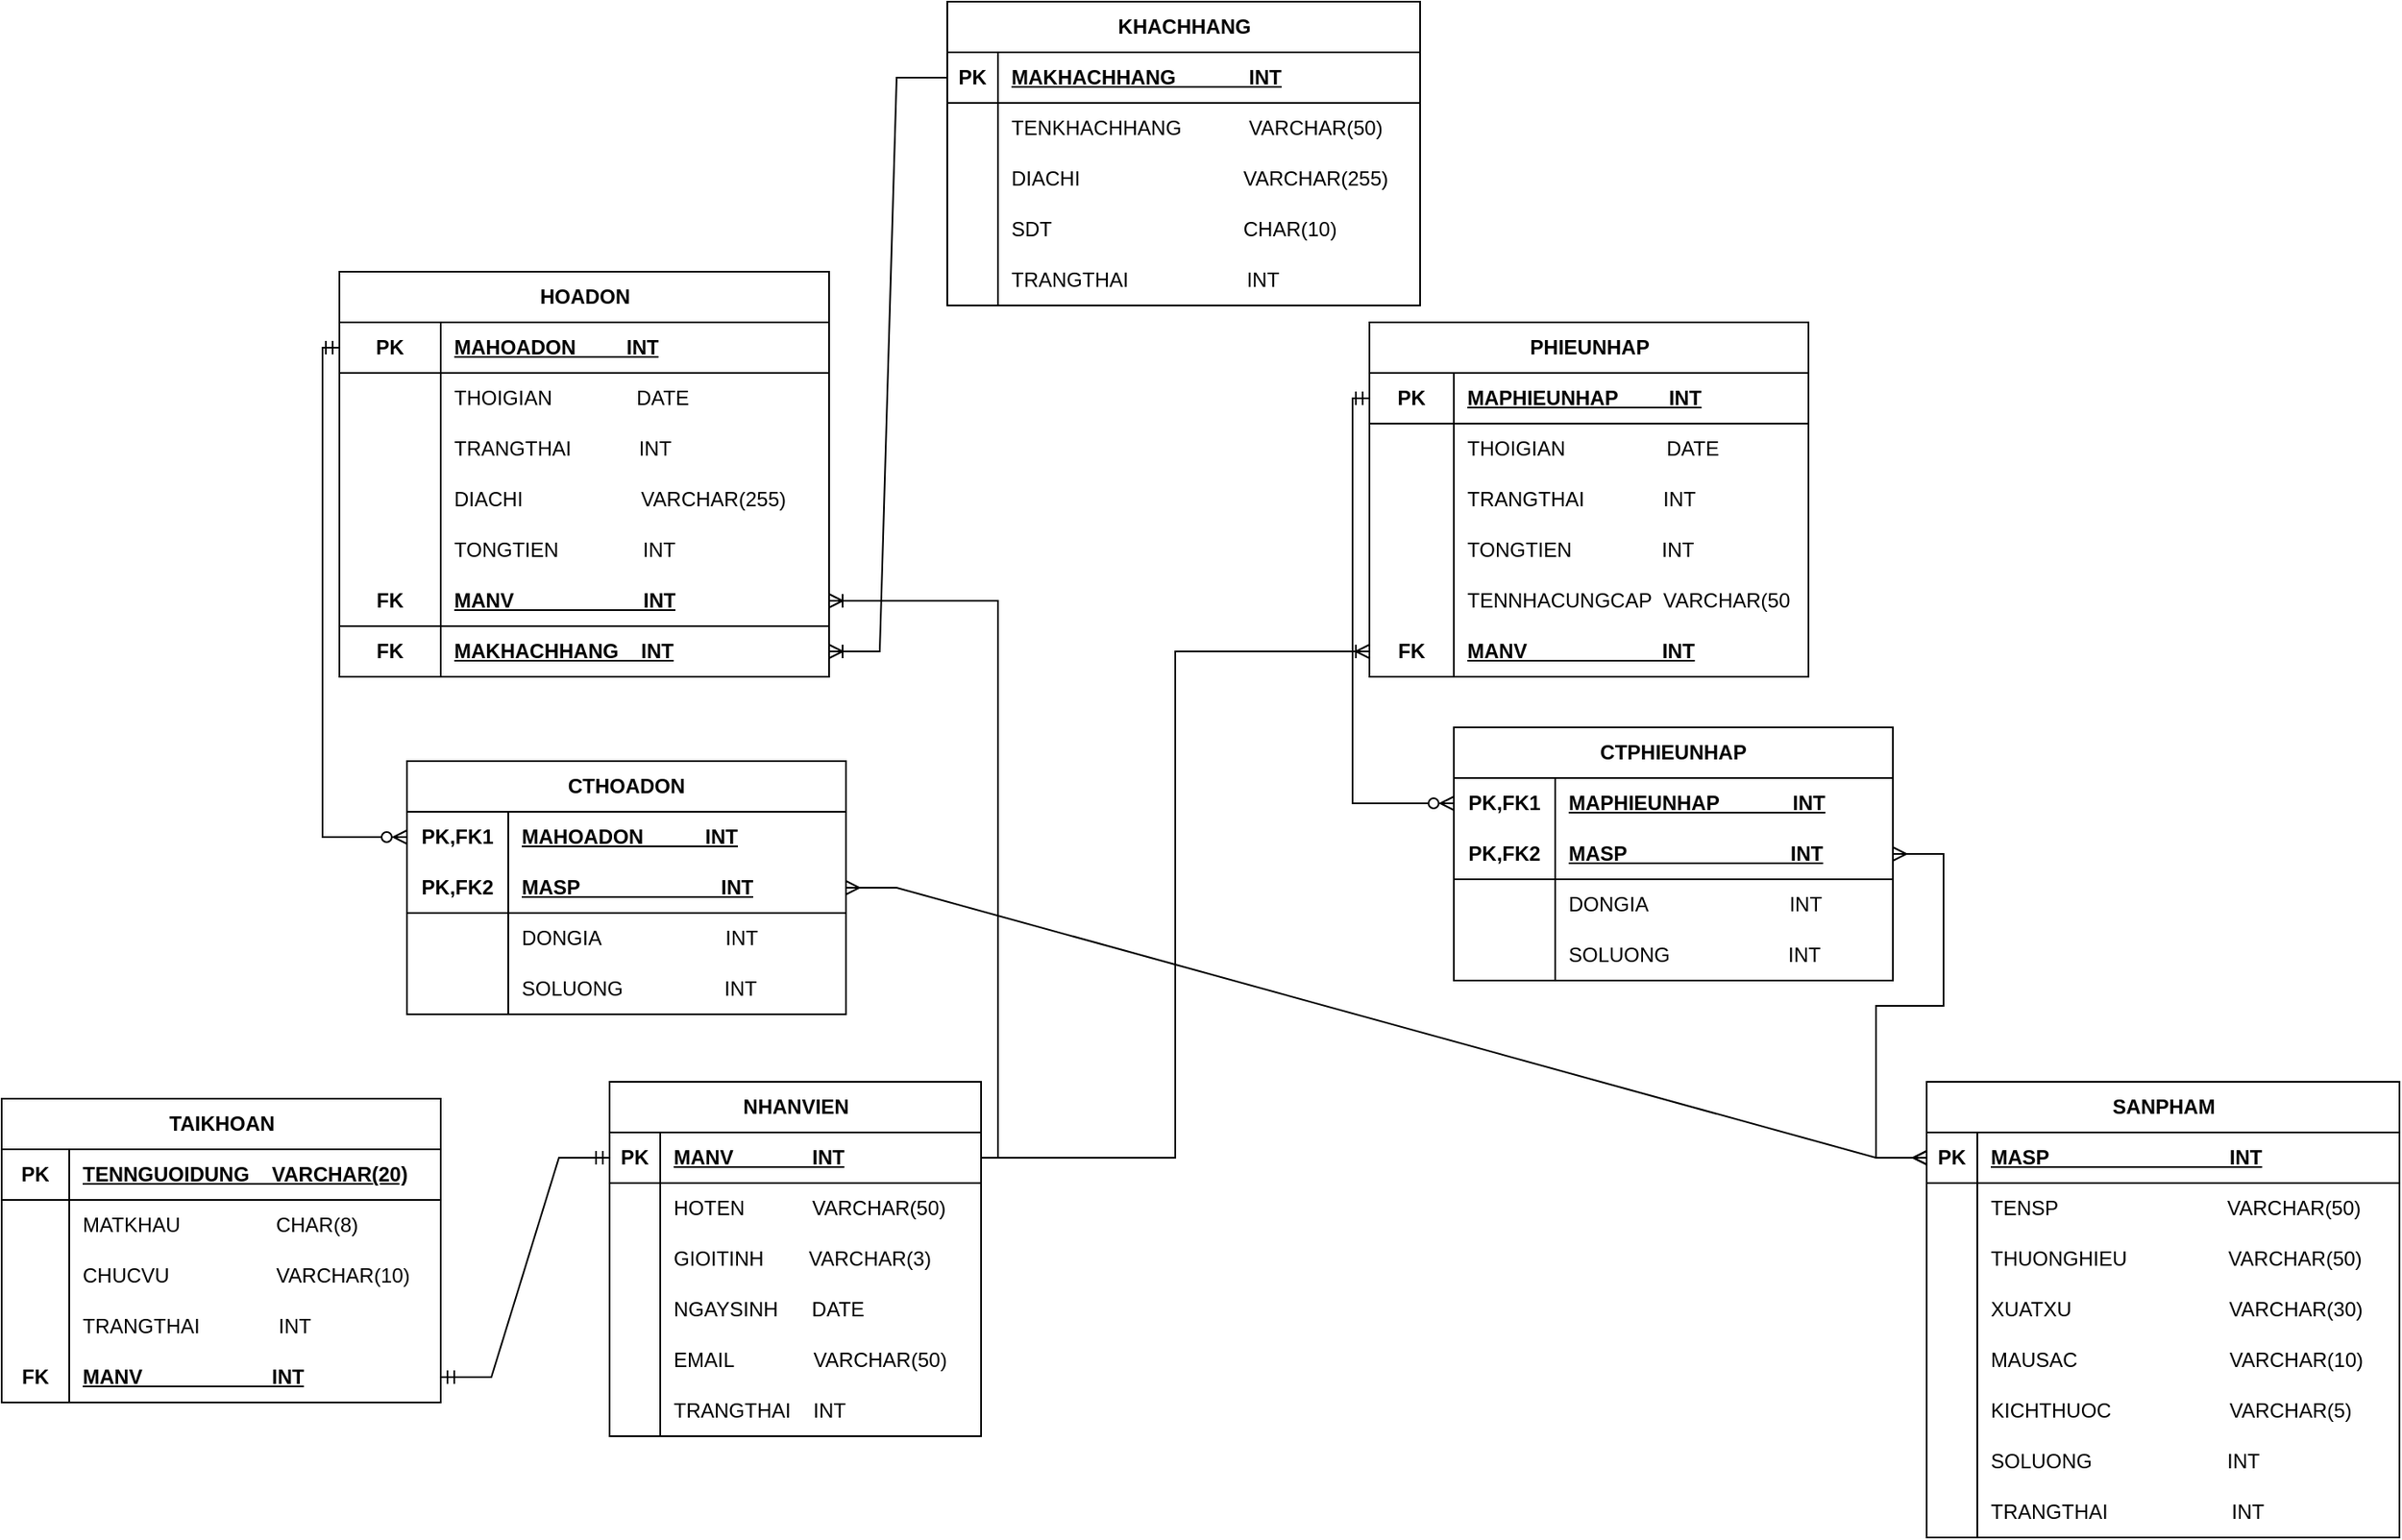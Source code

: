 <mxfile version="24.7.17">
  <diagram name="Page-1" id="lKc7wl_ZLlXBuTWuQoJs">
    <mxGraphModel dx="1583" dy="1836" grid="1" gridSize="10" guides="1" tooltips="1" connect="1" arrows="1" fold="1" page="1" pageScale="1" pageWidth="850" pageHeight="1100" math="0" shadow="0">
      <root>
        <mxCell id="0" />
        <mxCell id="1" parent="0" />
        <mxCell id="qs9CWysdEnENCOW8iVlV-1" value="NHANVIEN" style="shape=table;startSize=30;container=1;collapsible=1;childLayout=tableLayout;fixedRows=1;rowLines=0;fontStyle=1;align=center;resizeLast=1;html=1;" parent="1" vertex="1">
          <mxGeometry x="440" y="600" width="220" height="210" as="geometry" />
        </mxCell>
        <mxCell id="qs9CWysdEnENCOW8iVlV-2" value="" style="shape=tableRow;horizontal=0;startSize=0;swimlaneHead=0;swimlaneBody=0;fillColor=none;collapsible=0;dropTarget=0;points=[[0,0.5],[1,0.5]];portConstraint=eastwest;top=0;left=0;right=0;bottom=1;" parent="qs9CWysdEnENCOW8iVlV-1" vertex="1">
          <mxGeometry y="30" width="220" height="30" as="geometry" />
        </mxCell>
        <mxCell id="qs9CWysdEnENCOW8iVlV-3" value="PK" style="shape=partialRectangle;connectable=0;fillColor=none;top=0;left=0;bottom=0;right=0;fontStyle=1;overflow=hidden;whiteSpace=wrap;html=1;" parent="qs9CWysdEnENCOW8iVlV-2" vertex="1">
          <mxGeometry width="30" height="30" as="geometry">
            <mxRectangle width="30" height="30" as="alternateBounds" />
          </mxGeometry>
        </mxCell>
        <mxCell id="qs9CWysdEnENCOW8iVlV-4" value="MANV&amp;nbsp; &amp;nbsp; &amp;nbsp; &amp;nbsp; &amp;nbsp; &amp;nbsp; &amp;nbsp; INT" style="shape=partialRectangle;connectable=0;fillColor=none;top=0;left=0;bottom=0;right=0;align=left;spacingLeft=6;fontStyle=5;overflow=hidden;whiteSpace=wrap;html=1;" parent="qs9CWysdEnENCOW8iVlV-2" vertex="1">
          <mxGeometry x="30" width="190" height="30" as="geometry">
            <mxRectangle width="190" height="30" as="alternateBounds" />
          </mxGeometry>
        </mxCell>
        <mxCell id="qs9CWysdEnENCOW8iVlV-5" value="" style="shape=tableRow;horizontal=0;startSize=0;swimlaneHead=0;swimlaneBody=0;fillColor=none;collapsible=0;dropTarget=0;points=[[0,0.5],[1,0.5]];portConstraint=eastwest;top=0;left=0;right=0;bottom=0;" parent="qs9CWysdEnENCOW8iVlV-1" vertex="1">
          <mxGeometry y="60" width="220" height="30" as="geometry" />
        </mxCell>
        <mxCell id="qs9CWysdEnENCOW8iVlV-6" value="" style="shape=partialRectangle;connectable=0;fillColor=none;top=0;left=0;bottom=0;right=0;editable=1;overflow=hidden;whiteSpace=wrap;html=1;" parent="qs9CWysdEnENCOW8iVlV-5" vertex="1">
          <mxGeometry width="30" height="30" as="geometry">
            <mxRectangle width="30" height="30" as="alternateBounds" />
          </mxGeometry>
        </mxCell>
        <mxCell id="qs9CWysdEnENCOW8iVlV-7" value="HOTEN&amp;nbsp; &amp;nbsp; &amp;nbsp; &amp;nbsp; &amp;nbsp; &amp;nbsp; VARCHAR(50)" style="shape=partialRectangle;connectable=0;fillColor=none;top=0;left=0;bottom=0;right=0;align=left;spacingLeft=6;overflow=hidden;whiteSpace=wrap;html=1;" parent="qs9CWysdEnENCOW8iVlV-5" vertex="1">
          <mxGeometry x="30" width="190" height="30" as="geometry">
            <mxRectangle width="190" height="30" as="alternateBounds" />
          </mxGeometry>
        </mxCell>
        <mxCell id="qs9CWysdEnENCOW8iVlV-8" value="" style="shape=tableRow;horizontal=0;startSize=0;swimlaneHead=0;swimlaneBody=0;fillColor=none;collapsible=0;dropTarget=0;points=[[0,0.5],[1,0.5]];portConstraint=eastwest;top=0;left=0;right=0;bottom=0;" parent="qs9CWysdEnENCOW8iVlV-1" vertex="1">
          <mxGeometry y="90" width="220" height="30" as="geometry" />
        </mxCell>
        <mxCell id="qs9CWysdEnENCOW8iVlV-9" value="" style="shape=partialRectangle;connectable=0;fillColor=none;top=0;left=0;bottom=0;right=0;editable=1;overflow=hidden;whiteSpace=wrap;html=1;" parent="qs9CWysdEnENCOW8iVlV-8" vertex="1">
          <mxGeometry width="30" height="30" as="geometry">
            <mxRectangle width="30" height="30" as="alternateBounds" />
          </mxGeometry>
        </mxCell>
        <mxCell id="qs9CWysdEnENCOW8iVlV-10" value="GIOITINH&amp;nbsp; &amp;nbsp; &amp;nbsp; &amp;nbsp; VARCHAR(3)" style="shape=partialRectangle;connectable=0;fillColor=none;top=0;left=0;bottom=0;right=0;align=left;spacingLeft=6;overflow=hidden;whiteSpace=wrap;html=1;" parent="qs9CWysdEnENCOW8iVlV-8" vertex="1">
          <mxGeometry x="30" width="190" height="30" as="geometry">
            <mxRectangle width="190" height="30" as="alternateBounds" />
          </mxGeometry>
        </mxCell>
        <mxCell id="qs9CWysdEnENCOW8iVlV-11" value="" style="shape=tableRow;horizontal=0;startSize=0;swimlaneHead=0;swimlaneBody=0;fillColor=none;collapsible=0;dropTarget=0;points=[[0,0.5],[1,0.5]];portConstraint=eastwest;top=0;left=0;right=0;bottom=0;" parent="qs9CWysdEnENCOW8iVlV-1" vertex="1">
          <mxGeometry y="120" width="220" height="30" as="geometry" />
        </mxCell>
        <mxCell id="qs9CWysdEnENCOW8iVlV-12" value="" style="shape=partialRectangle;connectable=0;fillColor=none;top=0;left=0;bottom=0;right=0;editable=1;overflow=hidden;whiteSpace=wrap;html=1;" parent="qs9CWysdEnENCOW8iVlV-11" vertex="1">
          <mxGeometry width="30" height="30" as="geometry">
            <mxRectangle width="30" height="30" as="alternateBounds" />
          </mxGeometry>
        </mxCell>
        <mxCell id="qs9CWysdEnENCOW8iVlV-13" value="NGAYSINH&amp;nbsp; &amp;nbsp; &amp;nbsp; DATE" style="shape=partialRectangle;connectable=0;fillColor=none;top=0;left=0;bottom=0;right=0;align=left;spacingLeft=6;overflow=hidden;whiteSpace=wrap;html=1;" parent="qs9CWysdEnENCOW8iVlV-11" vertex="1">
          <mxGeometry x="30" width="190" height="30" as="geometry">
            <mxRectangle width="190" height="30" as="alternateBounds" />
          </mxGeometry>
        </mxCell>
        <mxCell id="qs9CWysdEnENCOW8iVlV-14" value="" style="shape=tableRow;horizontal=0;startSize=0;swimlaneHead=0;swimlaneBody=0;fillColor=none;collapsible=0;dropTarget=0;points=[[0,0.5],[1,0.5]];portConstraint=eastwest;top=0;left=0;right=0;bottom=0;" parent="qs9CWysdEnENCOW8iVlV-1" vertex="1">
          <mxGeometry y="150" width="220" height="30" as="geometry" />
        </mxCell>
        <mxCell id="qs9CWysdEnENCOW8iVlV-15" value="" style="shape=partialRectangle;connectable=0;fillColor=none;top=0;left=0;bottom=0;right=0;editable=1;overflow=hidden;whiteSpace=wrap;html=1;" parent="qs9CWysdEnENCOW8iVlV-14" vertex="1">
          <mxGeometry width="30" height="30" as="geometry">
            <mxRectangle width="30" height="30" as="alternateBounds" />
          </mxGeometry>
        </mxCell>
        <mxCell id="qs9CWysdEnENCOW8iVlV-16" value="EMAIL&amp;nbsp; &amp;nbsp; &amp;nbsp; &amp;nbsp; &amp;nbsp; &amp;nbsp; &amp;nbsp; VARCHAR(50)" style="shape=partialRectangle;connectable=0;fillColor=none;top=0;left=0;bottom=0;right=0;align=left;spacingLeft=6;overflow=hidden;whiteSpace=wrap;html=1;" parent="qs9CWysdEnENCOW8iVlV-14" vertex="1">
          <mxGeometry x="30" width="190" height="30" as="geometry">
            <mxRectangle width="190" height="30" as="alternateBounds" />
          </mxGeometry>
        </mxCell>
        <mxCell id="llaurr5qwy64Q74Jw65i-10" value="" style="shape=tableRow;horizontal=0;startSize=0;swimlaneHead=0;swimlaneBody=0;fillColor=none;collapsible=0;dropTarget=0;points=[[0,0.5],[1,0.5]];portConstraint=eastwest;top=0;left=0;right=0;bottom=0;" parent="qs9CWysdEnENCOW8iVlV-1" vertex="1">
          <mxGeometry y="180" width="220" height="30" as="geometry" />
        </mxCell>
        <mxCell id="llaurr5qwy64Q74Jw65i-11" value="" style="shape=partialRectangle;connectable=0;fillColor=none;top=0;left=0;bottom=0;right=0;editable=1;overflow=hidden;whiteSpace=wrap;html=1;" parent="llaurr5qwy64Q74Jw65i-10" vertex="1">
          <mxGeometry width="30" height="30" as="geometry">
            <mxRectangle width="30" height="30" as="alternateBounds" />
          </mxGeometry>
        </mxCell>
        <mxCell id="llaurr5qwy64Q74Jw65i-12" value="TRANGTHAI&amp;nbsp; &amp;nbsp; INT" style="shape=partialRectangle;connectable=0;fillColor=none;top=0;left=0;bottom=0;right=0;align=left;spacingLeft=6;overflow=hidden;whiteSpace=wrap;html=1;" parent="llaurr5qwy64Q74Jw65i-10" vertex="1">
          <mxGeometry x="30" width="190" height="30" as="geometry">
            <mxRectangle width="190" height="30" as="alternateBounds" />
          </mxGeometry>
        </mxCell>
        <mxCell id="qs9CWysdEnENCOW8iVlV-199" value="KHACHHANG" style="shape=table;startSize=30;container=1;collapsible=1;childLayout=tableLayout;fixedRows=1;rowLines=0;fontStyle=1;align=center;resizeLast=1;html=1;" parent="1" vertex="1">
          <mxGeometry x="640" y="-40" width="280" height="180" as="geometry" />
        </mxCell>
        <mxCell id="qs9CWysdEnENCOW8iVlV-200" value="" style="shape=tableRow;horizontal=0;startSize=0;swimlaneHead=0;swimlaneBody=0;fillColor=none;collapsible=0;dropTarget=0;points=[[0,0.5],[1,0.5]];portConstraint=eastwest;top=0;left=0;right=0;bottom=1;" parent="qs9CWysdEnENCOW8iVlV-199" vertex="1">
          <mxGeometry y="30" width="280" height="30" as="geometry" />
        </mxCell>
        <mxCell id="qs9CWysdEnENCOW8iVlV-201" value="PK" style="shape=partialRectangle;connectable=0;fillColor=none;top=0;left=0;bottom=0;right=0;fontStyle=1;overflow=hidden;whiteSpace=wrap;html=1;" parent="qs9CWysdEnENCOW8iVlV-200" vertex="1">
          <mxGeometry width="30" height="30" as="geometry">
            <mxRectangle width="30" height="30" as="alternateBounds" />
          </mxGeometry>
        </mxCell>
        <mxCell id="qs9CWysdEnENCOW8iVlV-202" value="MAKHACHHANG&amp;nbsp; &amp;nbsp; &amp;nbsp; &amp;nbsp; &amp;nbsp; &amp;nbsp; &amp;nbsp;INT" style="shape=partialRectangle;connectable=0;fillColor=none;top=0;left=0;bottom=0;right=0;align=left;spacingLeft=6;fontStyle=5;overflow=hidden;whiteSpace=wrap;html=1;" parent="qs9CWysdEnENCOW8iVlV-200" vertex="1">
          <mxGeometry x="30" width="250" height="30" as="geometry">
            <mxRectangle width="250" height="30" as="alternateBounds" />
          </mxGeometry>
        </mxCell>
        <mxCell id="qs9CWysdEnENCOW8iVlV-203" value="" style="shape=tableRow;horizontal=0;startSize=0;swimlaneHead=0;swimlaneBody=0;fillColor=none;collapsible=0;dropTarget=0;points=[[0,0.5],[1,0.5]];portConstraint=eastwest;top=0;left=0;right=0;bottom=0;" parent="qs9CWysdEnENCOW8iVlV-199" vertex="1">
          <mxGeometry y="60" width="280" height="30" as="geometry" />
        </mxCell>
        <mxCell id="qs9CWysdEnENCOW8iVlV-204" value="" style="shape=partialRectangle;connectable=0;fillColor=none;top=0;left=0;bottom=0;right=0;editable=1;overflow=hidden;whiteSpace=wrap;html=1;" parent="qs9CWysdEnENCOW8iVlV-203" vertex="1">
          <mxGeometry width="30" height="30" as="geometry">
            <mxRectangle width="30" height="30" as="alternateBounds" />
          </mxGeometry>
        </mxCell>
        <mxCell id="qs9CWysdEnENCOW8iVlV-205" value="TENKHACHHANG&amp;nbsp; &amp;nbsp; &amp;nbsp; &amp;nbsp; &amp;nbsp; &amp;nbsp; VARCHAR(50)" style="shape=partialRectangle;connectable=0;fillColor=none;top=0;left=0;bottom=0;right=0;align=left;spacingLeft=6;overflow=hidden;whiteSpace=wrap;html=1;" parent="qs9CWysdEnENCOW8iVlV-203" vertex="1">
          <mxGeometry x="30" width="250" height="30" as="geometry">
            <mxRectangle width="250" height="30" as="alternateBounds" />
          </mxGeometry>
        </mxCell>
        <mxCell id="qs9CWysdEnENCOW8iVlV-206" value="" style="shape=tableRow;horizontal=0;startSize=0;swimlaneHead=0;swimlaneBody=0;fillColor=none;collapsible=0;dropTarget=0;points=[[0,0.5],[1,0.5]];portConstraint=eastwest;top=0;left=0;right=0;bottom=0;" parent="qs9CWysdEnENCOW8iVlV-199" vertex="1">
          <mxGeometry y="90" width="280" height="30" as="geometry" />
        </mxCell>
        <mxCell id="qs9CWysdEnENCOW8iVlV-207" value="" style="shape=partialRectangle;connectable=0;fillColor=none;top=0;left=0;bottom=0;right=0;editable=1;overflow=hidden;whiteSpace=wrap;html=1;" parent="qs9CWysdEnENCOW8iVlV-206" vertex="1">
          <mxGeometry width="30" height="30" as="geometry">
            <mxRectangle width="30" height="30" as="alternateBounds" />
          </mxGeometry>
        </mxCell>
        <mxCell id="qs9CWysdEnENCOW8iVlV-208" value="DIACHI&amp;nbsp; &amp;nbsp; &amp;nbsp; &amp;nbsp; &amp;nbsp; &amp;nbsp; &amp;nbsp; &amp;nbsp; &amp;nbsp; &amp;nbsp; &amp;nbsp; &amp;nbsp; &amp;nbsp; &amp;nbsp; &amp;nbsp;VARCHAR(255)" style="shape=partialRectangle;connectable=0;fillColor=none;top=0;left=0;bottom=0;right=0;align=left;spacingLeft=6;overflow=hidden;whiteSpace=wrap;html=1;" parent="qs9CWysdEnENCOW8iVlV-206" vertex="1">
          <mxGeometry x="30" width="250" height="30" as="geometry">
            <mxRectangle width="250" height="30" as="alternateBounds" />
          </mxGeometry>
        </mxCell>
        <mxCell id="5zMiNZUnaWkV2R3Zpg_7-152" value="" style="shape=tableRow;horizontal=0;startSize=0;swimlaneHead=0;swimlaneBody=0;fillColor=none;collapsible=0;dropTarget=0;points=[[0,0.5],[1,0.5]];portConstraint=eastwest;top=0;left=0;right=0;bottom=0;" parent="qs9CWysdEnENCOW8iVlV-199" vertex="1">
          <mxGeometry y="120" width="280" height="30" as="geometry" />
        </mxCell>
        <mxCell id="5zMiNZUnaWkV2R3Zpg_7-153" value="" style="shape=partialRectangle;connectable=0;fillColor=none;top=0;left=0;bottom=0;right=0;editable=1;overflow=hidden;whiteSpace=wrap;html=1;" parent="5zMiNZUnaWkV2R3Zpg_7-152" vertex="1">
          <mxGeometry width="30" height="30" as="geometry">
            <mxRectangle width="30" height="30" as="alternateBounds" />
          </mxGeometry>
        </mxCell>
        <mxCell id="5zMiNZUnaWkV2R3Zpg_7-154" value="SDT&amp;nbsp; &amp;nbsp; &amp;nbsp; &amp;nbsp; &amp;nbsp; &amp;nbsp; &amp;nbsp; &amp;nbsp; &amp;nbsp; &amp;nbsp; &amp;nbsp; &amp;nbsp; &amp;nbsp; &amp;nbsp; &amp;nbsp; &amp;nbsp; &amp;nbsp; CHAR(10)" style="shape=partialRectangle;connectable=0;fillColor=none;top=0;left=0;bottom=0;right=0;align=left;spacingLeft=6;overflow=hidden;whiteSpace=wrap;html=1;" parent="5zMiNZUnaWkV2R3Zpg_7-152" vertex="1">
          <mxGeometry x="30" width="250" height="30" as="geometry">
            <mxRectangle width="250" height="30" as="alternateBounds" />
          </mxGeometry>
        </mxCell>
        <mxCell id="llaurr5qwy64Q74Jw65i-7" value="" style="shape=tableRow;horizontal=0;startSize=0;swimlaneHead=0;swimlaneBody=0;fillColor=none;collapsible=0;dropTarget=0;points=[[0,0.5],[1,0.5]];portConstraint=eastwest;top=0;left=0;right=0;bottom=0;" parent="qs9CWysdEnENCOW8iVlV-199" vertex="1">
          <mxGeometry y="150" width="280" height="30" as="geometry" />
        </mxCell>
        <mxCell id="llaurr5qwy64Q74Jw65i-8" value="" style="shape=partialRectangle;connectable=0;fillColor=none;top=0;left=0;bottom=0;right=0;editable=1;overflow=hidden;whiteSpace=wrap;html=1;" parent="llaurr5qwy64Q74Jw65i-7" vertex="1">
          <mxGeometry width="30" height="30" as="geometry">
            <mxRectangle width="30" height="30" as="alternateBounds" />
          </mxGeometry>
        </mxCell>
        <mxCell id="llaurr5qwy64Q74Jw65i-9" value="TRANGTHAI&amp;nbsp; &amp;nbsp; &amp;nbsp; &amp;nbsp; &amp;nbsp; &amp;nbsp; &amp;nbsp; &amp;nbsp; &amp;nbsp; &amp;nbsp; &amp;nbsp;INT" style="shape=partialRectangle;connectable=0;fillColor=none;top=0;left=0;bottom=0;right=0;align=left;spacingLeft=6;overflow=hidden;whiteSpace=wrap;html=1;" parent="llaurr5qwy64Q74Jw65i-7" vertex="1">
          <mxGeometry x="30" width="250" height="30" as="geometry">
            <mxRectangle width="250" height="30" as="alternateBounds" />
          </mxGeometry>
        </mxCell>
        <mxCell id="qs9CWysdEnENCOW8iVlV-245" value="SANPHAM" style="shape=table;startSize=30;container=1;collapsible=1;childLayout=tableLayout;fixedRows=1;rowLines=0;fontStyle=1;align=center;resizeLast=1;html=1;" parent="1" vertex="1">
          <mxGeometry x="1220" y="600" width="280" height="270" as="geometry" />
        </mxCell>
        <mxCell id="qs9CWysdEnENCOW8iVlV-246" value="" style="shape=tableRow;horizontal=0;startSize=0;swimlaneHead=0;swimlaneBody=0;fillColor=none;collapsible=0;dropTarget=0;points=[[0,0.5],[1,0.5]];portConstraint=eastwest;top=0;left=0;right=0;bottom=1;" parent="qs9CWysdEnENCOW8iVlV-245" vertex="1">
          <mxGeometry y="30" width="280" height="30" as="geometry" />
        </mxCell>
        <mxCell id="qs9CWysdEnENCOW8iVlV-247" value="PK" style="shape=partialRectangle;connectable=0;fillColor=none;top=0;left=0;bottom=0;right=0;fontStyle=1;overflow=hidden;whiteSpace=wrap;html=1;" parent="qs9CWysdEnENCOW8iVlV-246" vertex="1">
          <mxGeometry width="30" height="30" as="geometry">
            <mxRectangle width="30" height="30" as="alternateBounds" />
          </mxGeometry>
        </mxCell>
        <mxCell id="qs9CWysdEnENCOW8iVlV-248" value="MASP&amp;nbsp; &amp;nbsp; &amp;nbsp; &amp;nbsp; &amp;nbsp; &amp;nbsp; &amp;nbsp; &amp;nbsp; &amp;nbsp; &amp;nbsp; &amp;nbsp; &amp;nbsp; &amp;nbsp; &amp;nbsp; &amp;nbsp; &amp;nbsp; INT" style="shape=partialRectangle;connectable=0;fillColor=none;top=0;left=0;bottom=0;right=0;align=left;spacingLeft=6;fontStyle=5;overflow=hidden;whiteSpace=wrap;html=1;" parent="qs9CWysdEnENCOW8iVlV-246" vertex="1">
          <mxGeometry x="30" width="250" height="30" as="geometry">
            <mxRectangle width="250" height="30" as="alternateBounds" />
          </mxGeometry>
        </mxCell>
        <mxCell id="qs9CWysdEnENCOW8iVlV-249" value="" style="shape=tableRow;horizontal=0;startSize=0;swimlaneHead=0;swimlaneBody=0;fillColor=none;collapsible=0;dropTarget=0;points=[[0,0.5],[1,0.5]];portConstraint=eastwest;top=0;left=0;right=0;bottom=0;" parent="qs9CWysdEnENCOW8iVlV-245" vertex="1">
          <mxGeometry y="60" width="280" height="30" as="geometry" />
        </mxCell>
        <mxCell id="qs9CWysdEnENCOW8iVlV-250" value="" style="shape=partialRectangle;connectable=0;fillColor=none;top=0;left=0;bottom=0;right=0;editable=1;overflow=hidden;whiteSpace=wrap;html=1;" parent="qs9CWysdEnENCOW8iVlV-249" vertex="1">
          <mxGeometry width="30" height="30" as="geometry">
            <mxRectangle width="30" height="30" as="alternateBounds" />
          </mxGeometry>
        </mxCell>
        <mxCell id="qs9CWysdEnENCOW8iVlV-251" value="TENSP&amp;nbsp; &amp;nbsp; &amp;nbsp; &amp;nbsp; &amp;nbsp; &amp;nbsp; &amp;nbsp; &amp;nbsp; &amp;nbsp; &amp;nbsp; &amp;nbsp; &amp;nbsp; &amp;nbsp; &amp;nbsp; &amp;nbsp; VARCHAR(50)" style="shape=partialRectangle;connectable=0;fillColor=none;top=0;left=0;bottom=0;right=0;align=left;spacingLeft=6;overflow=hidden;whiteSpace=wrap;html=1;" parent="qs9CWysdEnENCOW8iVlV-249" vertex="1">
          <mxGeometry x="30" width="250" height="30" as="geometry">
            <mxRectangle width="250" height="30" as="alternateBounds" />
          </mxGeometry>
        </mxCell>
        <mxCell id="llaurr5qwy64Q74Jw65i-1" value="" style="shape=tableRow;horizontal=0;startSize=0;swimlaneHead=0;swimlaneBody=0;fillColor=none;collapsible=0;dropTarget=0;points=[[0,0.5],[1,0.5]];portConstraint=eastwest;top=0;left=0;right=0;bottom=0;" parent="qs9CWysdEnENCOW8iVlV-245" vertex="1">
          <mxGeometry y="90" width="280" height="30" as="geometry" />
        </mxCell>
        <mxCell id="llaurr5qwy64Q74Jw65i-2" value="" style="shape=partialRectangle;connectable=0;fillColor=none;top=0;left=0;bottom=0;right=0;editable=1;overflow=hidden;whiteSpace=wrap;html=1;" parent="llaurr5qwy64Q74Jw65i-1" vertex="1">
          <mxGeometry width="30" height="30" as="geometry">
            <mxRectangle width="30" height="30" as="alternateBounds" />
          </mxGeometry>
        </mxCell>
        <mxCell id="llaurr5qwy64Q74Jw65i-3" value="THUONGHIEU&amp;nbsp; &amp;nbsp; &amp;nbsp; &amp;nbsp; &amp;nbsp; &amp;nbsp; &amp;nbsp; &amp;nbsp; &amp;nbsp; VARCHAR(50)" style="shape=partialRectangle;connectable=0;fillColor=none;top=0;left=0;bottom=0;right=0;align=left;spacingLeft=6;overflow=hidden;whiteSpace=wrap;html=1;" parent="llaurr5qwy64Q74Jw65i-1" vertex="1">
          <mxGeometry x="30" width="250" height="30" as="geometry">
            <mxRectangle width="250" height="30" as="alternateBounds" />
          </mxGeometry>
        </mxCell>
        <mxCell id="qs9CWysdEnENCOW8iVlV-252" value="" style="shape=tableRow;horizontal=0;startSize=0;swimlaneHead=0;swimlaneBody=0;fillColor=none;collapsible=0;dropTarget=0;points=[[0,0.5],[1,0.5]];portConstraint=eastwest;top=0;left=0;right=0;bottom=0;" parent="qs9CWysdEnENCOW8iVlV-245" vertex="1">
          <mxGeometry y="120" width="280" height="30" as="geometry" />
        </mxCell>
        <mxCell id="qs9CWysdEnENCOW8iVlV-253" value="" style="shape=partialRectangle;connectable=0;fillColor=none;top=0;left=0;bottom=0;right=0;editable=1;overflow=hidden;whiteSpace=wrap;html=1;" parent="qs9CWysdEnENCOW8iVlV-252" vertex="1">
          <mxGeometry width="30" height="30" as="geometry">
            <mxRectangle width="30" height="30" as="alternateBounds" />
          </mxGeometry>
        </mxCell>
        <mxCell id="qs9CWysdEnENCOW8iVlV-254" value="XUATXU&amp;nbsp; &amp;nbsp; &amp;nbsp; &amp;nbsp; &amp;nbsp; &amp;nbsp; &amp;nbsp; &amp;nbsp; &amp;nbsp; &amp;nbsp; &amp;nbsp; &amp;nbsp; &amp;nbsp; &amp;nbsp; VARCHAR(30)" style="shape=partialRectangle;connectable=0;fillColor=none;top=0;left=0;bottom=0;right=0;align=left;spacingLeft=6;overflow=hidden;whiteSpace=wrap;html=1;" parent="qs9CWysdEnENCOW8iVlV-252" vertex="1">
          <mxGeometry x="30" width="250" height="30" as="geometry">
            <mxRectangle width="250" height="30" as="alternateBounds" />
          </mxGeometry>
        </mxCell>
        <mxCell id="qs9CWysdEnENCOW8iVlV-297" value="" style="shape=tableRow;horizontal=0;startSize=0;swimlaneHead=0;swimlaneBody=0;fillColor=none;collapsible=0;dropTarget=0;points=[[0,0.5],[1,0.5]];portConstraint=eastwest;top=0;left=0;right=0;bottom=0;" parent="qs9CWysdEnENCOW8iVlV-245" vertex="1">
          <mxGeometry y="150" width="280" height="30" as="geometry" />
        </mxCell>
        <mxCell id="qs9CWysdEnENCOW8iVlV-298" value="" style="shape=partialRectangle;connectable=0;fillColor=none;top=0;left=0;bottom=0;right=0;editable=1;overflow=hidden;whiteSpace=wrap;html=1;" parent="qs9CWysdEnENCOW8iVlV-297" vertex="1">
          <mxGeometry width="30" height="30" as="geometry">
            <mxRectangle width="30" height="30" as="alternateBounds" />
          </mxGeometry>
        </mxCell>
        <mxCell id="qs9CWysdEnENCOW8iVlV-299" value="MAUSAC&amp;nbsp; &amp;nbsp; &amp;nbsp; &amp;nbsp; &amp;nbsp; &amp;nbsp; &amp;nbsp; &amp;nbsp; &amp;nbsp; &amp;nbsp; &amp;nbsp; &amp;nbsp; &amp;nbsp; &amp;nbsp;VARCHAR(10)" style="shape=partialRectangle;connectable=0;fillColor=none;top=0;left=0;bottom=0;right=0;align=left;spacingLeft=6;overflow=hidden;whiteSpace=wrap;html=1;" parent="qs9CWysdEnENCOW8iVlV-297" vertex="1">
          <mxGeometry x="30" width="250" height="30" as="geometry">
            <mxRectangle width="250" height="30" as="alternateBounds" />
          </mxGeometry>
        </mxCell>
        <mxCell id="5zMiNZUnaWkV2R3Zpg_7-149" value="" style="shape=tableRow;horizontal=0;startSize=0;swimlaneHead=0;swimlaneBody=0;fillColor=none;collapsible=0;dropTarget=0;points=[[0,0.5],[1,0.5]];portConstraint=eastwest;top=0;left=0;right=0;bottom=0;" parent="qs9CWysdEnENCOW8iVlV-245" vertex="1">
          <mxGeometry y="180" width="280" height="30" as="geometry" />
        </mxCell>
        <mxCell id="5zMiNZUnaWkV2R3Zpg_7-150" value="" style="shape=partialRectangle;connectable=0;fillColor=none;top=0;left=0;bottom=0;right=0;editable=1;overflow=hidden;whiteSpace=wrap;html=1;" parent="5zMiNZUnaWkV2R3Zpg_7-149" vertex="1">
          <mxGeometry width="30" height="30" as="geometry">
            <mxRectangle width="30" height="30" as="alternateBounds" />
          </mxGeometry>
        </mxCell>
        <mxCell id="5zMiNZUnaWkV2R3Zpg_7-151" value="KICHTHUOC&amp;nbsp; &amp;nbsp; &amp;nbsp; &amp;nbsp; &amp;nbsp; &amp;nbsp; &amp;nbsp; &amp;nbsp; &amp;nbsp; &amp;nbsp; &amp;nbsp;VARCHAR(5)" style="shape=partialRectangle;connectable=0;fillColor=none;top=0;left=0;bottom=0;right=0;align=left;spacingLeft=6;overflow=hidden;whiteSpace=wrap;html=1;" parent="5zMiNZUnaWkV2R3Zpg_7-149" vertex="1">
          <mxGeometry x="30" width="250" height="30" as="geometry">
            <mxRectangle width="250" height="30" as="alternateBounds" />
          </mxGeometry>
        </mxCell>
        <mxCell id="qs9CWysdEnENCOW8iVlV-255" value="" style="shape=tableRow;horizontal=0;startSize=0;swimlaneHead=0;swimlaneBody=0;fillColor=none;collapsible=0;dropTarget=0;points=[[0,0.5],[1,0.5]];portConstraint=eastwest;top=0;left=0;right=0;bottom=0;" parent="qs9CWysdEnENCOW8iVlV-245" vertex="1">
          <mxGeometry y="210" width="280" height="30" as="geometry" />
        </mxCell>
        <mxCell id="qs9CWysdEnENCOW8iVlV-256" value="" style="shape=partialRectangle;connectable=0;fillColor=none;top=0;left=0;bottom=0;right=0;editable=1;overflow=hidden;whiteSpace=wrap;html=1;" parent="qs9CWysdEnENCOW8iVlV-255" vertex="1">
          <mxGeometry width="30" height="30" as="geometry">
            <mxRectangle width="30" height="30" as="alternateBounds" />
          </mxGeometry>
        </mxCell>
        <mxCell id="qs9CWysdEnENCOW8iVlV-257" value="SOLUONG&amp;nbsp; &amp;nbsp; &amp;nbsp; &amp;nbsp; &amp;nbsp; &amp;nbsp; &amp;nbsp; &amp;nbsp; &amp;nbsp; &amp;nbsp; &amp;nbsp; &amp;nbsp; INT" style="shape=partialRectangle;connectable=0;fillColor=none;top=0;left=0;bottom=0;right=0;align=left;spacingLeft=6;overflow=hidden;whiteSpace=wrap;html=1;" parent="qs9CWysdEnENCOW8iVlV-255" vertex="1">
          <mxGeometry x="30" width="250" height="30" as="geometry">
            <mxRectangle width="250" height="30" as="alternateBounds" />
          </mxGeometry>
        </mxCell>
        <mxCell id="llaurr5qwy64Q74Jw65i-4" value="" style="shape=tableRow;horizontal=0;startSize=0;swimlaneHead=0;swimlaneBody=0;fillColor=none;collapsible=0;dropTarget=0;points=[[0,0.5],[1,0.5]];portConstraint=eastwest;top=0;left=0;right=0;bottom=0;" parent="qs9CWysdEnENCOW8iVlV-245" vertex="1">
          <mxGeometry y="240" width="280" height="30" as="geometry" />
        </mxCell>
        <mxCell id="llaurr5qwy64Q74Jw65i-5" value="" style="shape=partialRectangle;connectable=0;fillColor=none;top=0;left=0;bottom=0;right=0;editable=1;overflow=hidden;whiteSpace=wrap;html=1;" parent="llaurr5qwy64Q74Jw65i-4" vertex="1">
          <mxGeometry width="30" height="30" as="geometry">
            <mxRectangle width="30" height="30" as="alternateBounds" />
          </mxGeometry>
        </mxCell>
        <mxCell id="llaurr5qwy64Q74Jw65i-6" value="TRANGTHAI&amp;nbsp; &amp;nbsp; &amp;nbsp; &amp;nbsp; &amp;nbsp; &amp;nbsp; &amp;nbsp; &amp;nbsp; &amp;nbsp; &amp;nbsp; &amp;nbsp; INT" style="shape=partialRectangle;connectable=0;fillColor=none;top=0;left=0;bottom=0;right=0;align=left;spacingLeft=6;overflow=hidden;whiteSpace=wrap;html=1;" parent="llaurr5qwy64Q74Jw65i-4" vertex="1">
          <mxGeometry x="30" width="250" height="30" as="geometry">
            <mxRectangle width="250" height="30" as="alternateBounds" />
          </mxGeometry>
        </mxCell>
        <mxCell id="qs9CWysdEnENCOW8iVlV-277" value="" style="edgeStyle=entityRelationEdgeStyle;fontSize=12;html=1;endArrow=ERmandOne;startArrow=ERmandOne;rounded=0;exitX=1;exitY=0.5;exitDx=0;exitDy=0;entryX=0;entryY=0.5;entryDx=0;entryDy=0;" parent="1" source="5zMiNZUnaWkV2R3Zpg_7-112" target="qs9CWysdEnENCOW8iVlV-2" edge="1">
          <mxGeometry width="100" height="100" relative="1" as="geometry">
            <mxPoint x="340" y="1305" as="sourcePoint" />
            <mxPoint x="510" y="1040" as="targetPoint" />
          </mxGeometry>
        </mxCell>
        <mxCell id="qs9CWysdEnENCOW8iVlV-302" value="" style="edgeStyle=entityRelationEdgeStyle;fontSize=12;html=1;endArrow=ERoneToMany;rounded=0;entryX=1;entryY=0.5;entryDx=0;entryDy=0;exitX=0;exitY=0.5;exitDx=0;exitDy=0;" parent="1" source="qs9CWysdEnENCOW8iVlV-200" target="LBLEx4SXfvj6SJEfBZAg-4" edge="1">
          <mxGeometry width="100" height="100" relative="1" as="geometry">
            <mxPoint x="780" y="680" as="sourcePoint" />
            <mxPoint x="650" y="484" as="targetPoint" />
          </mxGeometry>
        </mxCell>
        <mxCell id="qs9CWysdEnENCOW8iVlV-304" value="" style="edgeStyle=entityRelationEdgeStyle;fontSize=12;html=1;endArrow=ERmany;startArrow=ERmany;rounded=0;exitX=1;exitY=0.5;exitDx=0;exitDy=0;entryX=0;entryY=0.5;entryDx=0;entryDy=0;" parent="1" source="5zMiNZUnaWkV2R3Zpg_7-37" target="qs9CWysdEnENCOW8iVlV-246" edge="1">
          <mxGeometry width="100" height="100" relative="1" as="geometry">
            <mxPoint x="1130" y="760" as="sourcePoint" />
            <mxPoint x="1230" y="660" as="targetPoint" />
          </mxGeometry>
        </mxCell>
        <mxCell id="5zMiNZUnaWkV2R3Zpg_7-1" value="PHIEUNHAP" style="shape=table;startSize=30;container=1;collapsible=1;childLayout=tableLayout;fixedRows=1;rowLines=0;fontStyle=1;align=center;resizeLast=1;html=1;" parent="1" vertex="1">
          <mxGeometry x="890" y="150" width="260" height="210" as="geometry" />
        </mxCell>
        <mxCell id="5zMiNZUnaWkV2R3Zpg_7-2" value="" style="shape=tableRow;horizontal=0;startSize=0;swimlaneHead=0;swimlaneBody=0;fillColor=none;collapsible=0;dropTarget=0;points=[[0,0.5],[1,0.5]];portConstraint=eastwest;top=0;left=0;right=0;bottom=1;" parent="5zMiNZUnaWkV2R3Zpg_7-1" vertex="1">
          <mxGeometry y="30" width="260" height="30" as="geometry" />
        </mxCell>
        <mxCell id="5zMiNZUnaWkV2R3Zpg_7-3" value="PK" style="shape=partialRectangle;connectable=0;fillColor=none;top=0;left=0;bottom=0;right=0;fontStyle=1;overflow=hidden;whiteSpace=wrap;html=1;" parent="5zMiNZUnaWkV2R3Zpg_7-2" vertex="1">
          <mxGeometry width="50" height="30" as="geometry">
            <mxRectangle width="50" height="30" as="alternateBounds" />
          </mxGeometry>
        </mxCell>
        <mxCell id="5zMiNZUnaWkV2R3Zpg_7-4" value="MAPHIEUNHAP&amp;nbsp; &amp;nbsp; &amp;nbsp; &amp;nbsp; &amp;nbsp;INT" style="shape=partialRectangle;connectable=0;fillColor=none;top=0;left=0;bottom=0;right=0;align=left;spacingLeft=6;fontStyle=5;overflow=hidden;whiteSpace=wrap;html=1;" parent="5zMiNZUnaWkV2R3Zpg_7-2" vertex="1">
          <mxGeometry x="50" width="210" height="30" as="geometry">
            <mxRectangle width="210" height="30" as="alternateBounds" />
          </mxGeometry>
        </mxCell>
        <mxCell id="5zMiNZUnaWkV2R3Zpg_7-5" value="" style="shape=tableRow;horizontal=0;startSize=0;swimlaneHead=0;swimlaneBody=0;fillColor=none;collapsible=0;dropTarget=0;points=[[0,0.5],[1,0.5]];portConstraint=eastwest;top=0;left=0;right=0;bottom=0;" parent="5zMiNZUnaWkV2R3Zpg_7-1" vertex="1">
          <mxGeometry y="60" width="260" height="30" as="geometry" />
        </mxCell>
        <mxCell id="5zMiNZUnaWkV2R3Zpg_7-6" value="" style="shape=partialRectangle;connectable=0;fillColor=none;top=0;left=0;bottom=0;right=0;editable=1;overflow=hidden;whiteSpace=wrap;html=1;" parent="5zMiNZUnaWkV2R3Zpg_7-5" vertex="1">
          <mxGeometry width="50" height="30" as="geometry">
            <mxRectangle width="50" height="30" as="alternateBounds" />
          </mxGeometry>
        </mxCell>
        <mxCell id="5zMiNZUnaWkV2R3Zpg_7-7" value="THOIGIAN&amp;nbsp; &amp;nbsp; &amp;nbsp; &amp;nbsp; &amp;nbsp; &amp;nbsp; &amp;nbsp; &amp;nbsp; &amp;nbsp; DATE" style="shape=partialRectangle;connectable=0;fillColor=none;top=0;left=0;bottom=0;right=0;align=left;spacingLeft=6;overflow=hidden;whiteSpace=wrap;html=1;" parent="5zMiNZUnaWkV2R3Zpg_7-5" vertex="1">
          <mxGeometry x="50" width="210" height="30" as="geometry">
            <mxRectangle width="210" height="30" as="alternateBounds" />
          </mxGeometry>
        </mxCell>
        <mxCell id="5zMiNZUnaWkV2R3Zpg_7-8" value="" style="shape=tableRow;horizontal=0;startSize=0;swimlaneHead=0;swimlaneBody=0;fillColor=none;collapsible=0;dropTarget=0;points=[[0,0.5],[1,0.5]];portConstraint=eastwest;top=0;left=0;right=0;bottom=0;" parent="5zMiNZUnaWkV2R3Zpg_7-1" vertex="1">
          <mxGeometry y="90" width="260" height="30" as="geometry" />
        </mxCell>
        <mxCell id="5zMiNZUnaWkV2R3Zpg_7-9" value="" style="shape=partialRectangle;connectable=0;fillColor=none;top=0;left=0;bottom=0;right=0;editable=1;overflow=hidden;whiteSpace=wrap;html=1;" parent="5zMiNZUnaWkV2R3Zpg_7-8" vertex="1">
          <mxGeometry width="50" height="30" as="geometry">
            <mxRectangle width="50" height="30" as="alternateBounds" />
          </mxGeometry>
        </mxCell>
        <mxCell id="5zMiNZUnaWkV2R3Zpg_7-10" value="TRANGTHAI&amp;nbsp; &amp;nbsp; &amp;nbsp; &amp;nbsp; &amp;nbsp; &amp;nbsp; &amp;nbsp; INT" style="shape=partialRectangle;connectable=0;fillColor=none;top=0;left=0;bottom=0;right=0;align=left;spacingLeft=6;overflow=hidden;whiteSpace=wrap;html=1;" parent="5zMiNZUnaWkV2R3Zpg_7-8" vertex="1">
          <mxGeometry x="50" width="210" height="30" as="geometry">
            <mxRectangle width="210" height="30" as="alternateBounds" />
          </mxGeometry>
        </mxCell>
        <mxCell id="RzuMWy3IAZRiEC0U-SAB-4" value="" style="shape=tableRow;horizontal=0;startSize=0;swimlaneHead=0;swimlaneBody=0;fillColor=none;collapsible=0;dropTarget=0;points=[[0,0.5],[1,0.5]];portConstraint=eastwest;top=0;left=0;right=0;bottom=0;" parent="5zMiNZUnaWkV2R3Zpg_7-1" vertex="1">
          <mxGeometry y="120" width="260" height="30" as="geometry" />
        </mxCell>
        <mxCell id="RzuMWy3IAZRiEC0U-SAB-5" value="" style="shape=partialRectangle;connectable=0;fillColor=none;top=0;left=0;bottom=0;right=0;editable=1;overflow=hidden;whiteSpace=wrap;html=1;" parent="RzuMWy3IAZRiEC0U-SAB-4" vertex="1">
          <mxGeometry width="50" height="30" as="geometry">
            <mxRectangle width="50" height="30" as="alternateBounds" />
          </mxGeometry>
        </mxCell>
        <mxCell id="RzuMWy3IAZRiEC0U-SAB-6" value="TONGTIEN&amp;nbsp; &amp;nbsp; &amp;nbsp; &amp;nbsp; &amp;nbsp; &amp;nbsp; &amp;nbsp; &amp;nbsp; INT" style="shape=partialRectangle;connectable=0;fillColor=none;top=0;left=0;bottom=0;right=0;align=left;spacingLeft=6;overflow=hidden;whiteSpace=wrap;html=1;" parent="RzuMWy3IAZRiEC0U-SAB-4" vertex="1">
          <mxGeometry x="50" width="210" height="30" as="geometry">
            <mxRectangle width="210" height="30" as="alternateBounds" />
          </mxGeometry>
        </mxCell>
        <mxCell id="5Yj4MzIy3PAwsZAKRkAM-1" value="" style="shape=tableRow;horizontal=0;startSize=0;swimlaneHead=0;swimlaneBody=0;fillColor=none;collapsible=0;dropTarget=0;points=[[0,0.5],[1,0.5]];portConstraint=eastwest;top=0;left=0;right=0;bottom=0;" vertex="1" parent="5zMiNZUnaWkV2R3Zpg_7-1">
          <mxGeometry y="150" width="260" height="30" as="geometry" />
        </mxCell>
        <mxCell id="5Yj4MzIy3PAwsZAKRkAM-2" value="" style="shape=partialRectangle;connectable=0;fillColor=none;top=0;left=0;bottom=0;right=0;editable=1;overflow=hidden;whiteSpace=wrap;html=1;" vertex="1" parent="5Yj4MzIy3PAwsZAKRkAM-1">
          <mxGeometry width="50" height="30" as="geometry">
            <mxRectangle width="50" height="30" as="alternateBounds" />
          </mxGeometry>
        </mxCell>
        <mxCell id="5Yj4MzIy3PAwsZAKRkAM-3" value="TENNHACUNGCAP&amp;nbsp; VARCHAR(50" style="shape=partialRectangle;connectable=0;fillColor=none;top=0;left=0;bottom=0;right=0;align=left;spacingLeft=6;overflow=hidden;whiteSpace=wrap;html=1;" vertex="1" parent="5Yj4MzIy3PAwsZAKRkAM-1">
          <mxGeometry x="50" width="210" height="30" as="geometry">
            <mxRectangle width="210" height="30" as="alternateBounds" />
          </mxGeometry>
        </mxCell>
        <mxCell id="LBLEx4SXfvj6SJEfBZAg-1" value="" style="shape=tableRow;horizontal=0;startSize=0;swimlaneHead=0;swimlaneBody=0;fillColor=none;collapsible=0;dropTarget=0;points=[[0,0.5],[1,0.5]];portConstraint=eastwest;top=0;left=0;right=0;bottom=1;" parent="5zMiNZUnaWkV2R3Zpg_7-1" vertex="1">
          <mxGeometry y="180" width="260" height="30" as="geometry" />
        </mxCell>
        <mxCell id="LBLEx4SXfvj6SJEfBZAg-2" value="FK" style="shape=partialRectangle;connectable=0;fillColor=none;top=0;left=0;bottom=0;right=0;fontStyle=1;overflow=hidden;whiteSpace=wrap;html=1;" parent="LBLEx4SXfvj6SJEfBZAg-1" vertex="1">
          <mxGeometry width="50" height="30" as="geometry">
            <mxRectangle width="50" height="30" as="alternateBounds" />
          </mxGeometry>
        </mxCell>
        <mxCell id="LBLEx4SXfvj6SJEfBZAg-3" value="MANV&amp;nbsp; &amp;nbsp; &amp;nbsp; &amp;nbsp; &amp;nbsp; &amp;nbsp; &amp;nbsp; &amp;nbsp; &amp;nbsp; &amp;nbsp; &amp;nbsp; &amp;nbsp; INT" style="shape=partialRectangle;connectable=0;fillColor=none;top=0;left=0;bottom=0;right=0;align=left;spacingLeft=6;fontStyle=5;overflow=hidden;whiteSpace=wrap;html=1;" parent="LBLEx4SXfvj6SJEfBZAg-1" vertex="1">
          <mxGeometry x="50" width="210" height="30" as="geometry">
            <mxRectangle width="210" height="30" as="alternateBounds" />
          </mxGeometry>
        </mxCell>
        <mxCell id="5zMiNZUnaWkV2R3Zpg_7-17" value="HOADON" style="shape=table;startSize=30;container=1;collapsible=1;childLayout=tableLayout;fixedRows=1;rowLines=0;fontStyle=1;align=center;resizeLast=1;html=1;" parent="1" vertex="1">
          <mxGeometry x="280" y="120" width="290" height="240" as="geometry" />
        </mxCell>
        <mxCell id="5zMiNZUnaWkV2R3Zpg_7-18" value="" style="shape=tableRow;horizontal=0;startSize=0;swimlaneHead=0;swimlaneBody=0;fillColor=none;collapsible=0;dropTarget=0;points=[[0,0.5],[1,0.5]];portConstraint=eastwest;top=0;left=0;right=0;bottom=1;" parent="5zMiNZUnaWkV2R3Zpg_7-17" vertex="1">
          <mxGeometry y="30" width="290" height="30" as="geometry" />
        </mxCell>
        <mxCell id="5zMiNZUnaWkV2R3Zpg_7-19" value="PK" style="shape=partialRectangle;connectable=0;fillColor=none;top=0;left=0;bottom=0;right=0;fontStyle=1;overflow=hidden;whiteSpace=wrap;html=1;" parent="5zMiNZUnaWkV2R3Zpg_7-18" vertex="1">
          <mxGeometry width="60" height="30" as="geometry">
            <mxRectangle width="60" height="30" as="alternateBounds" />
          </mxGeometry>
        </mxCell>
        <mxCell id="5zMiNZUnaWkV2R3Zpg_7-20" value="MAHOADON&amp;nbsp; &amp;nbsp; &amp;nbsp; &amp;nbsp; &amp;nbsp;INT" style="shape=partialRectangle;connectable=0;fillColor=none;top=0;left=0;bottom=0;right=0;align=left;spacingLeft=6;fontStyle=5;overflow=hidden;whiteSpace=wrap;html=1;" parent="5zMiNZUnaWkV2R3Zpg_7-18" vertex="1">
          <mxGeometry x="60" width="230" height="30" as="geometry">
            <mxRectangle width="230" height="30" as="alternateBounds" />
          </mxGeometry>
        </mxCell>
        <mxCell id="5zMiNZUnaWkV2R3Zpg_7-21" value="" style="shape=tableRow;horizontal=0;startSize=0;swimlaneHead=0;swimlaneBody=0;fillColor=none;collapsible=0;dropTarget=0;points=[[0,0.5],[1,0.5]];portConstraint=eastwest;top=0;left=0;right=0;bottom=0;" parent="5zMiNZUnaWkV2R3Zpg_7-17" vertex="1">
          <mxGeometry y="60" width="290" height="30" as="geometry" />
        </mxCell>
        <mxCell id="5zMiNZUnaWkV2R3Zpg_7-22" value="" style="shape=partialRectangle;connectable=0;fillColor=none;top=0;left=0;bottom=0;right=0;editable=1;overflow=hidden;whiteSpace=wrap;html=1;" parent="5zMiNZUnaWkV2R3Zpg_7-21" vertex="1">
          <mxGeometry width="60" height="30" as="geometry">
            <mxRectangle width="60" height="30" as="alternateBounds" />
          </mxGeometry>
        </mxCell>
        <mxCell id="5zMiNZUnaWkV2R3Zpg_7-23" value="THOIGIAN&amp;nbsp; &amp;nbsp; &amp;nbsp; &amp;nbsp; &amp;nbsp; &amp;nbsp; &amp;nbsp; &amp;nbsp;DATE" style="shape=partialRectangle;connectable=0;fillColor=none;top=0;left=0;bottom=0;right=0;align=left;spacingLeft=6;overflow=hidden;whiteSpace=wrap;html=1;" parent="5zMiNZUnaWkV2R3Zpg_7-21" vertex="1">
          <mxGeometry x="60" width="230" height="30" as="geometry">
            <mxRectangle width="230" height="30" as="alternateBounds" />
          </mxGeometry>
        </mxCell>
        <mxCell id="5zMiNZUnaWkV2R3Zpg_7-24" value="" style="shape=tableRow;horizontal=0;startSize=0;swimlaneHead=0;swimlaneBody=0;fillColor=none;collapsible=0;dropTarget=0;points=[[0,0.5],[1,0.5]];portConstraint=eastwest;top=0;left=0;right=0;bottom=0;" parent="5zMiNZUnaWkV2R3Zpg_7-17" vertex="1">
          <mxGeometry y="90" width="290" height="30" as="geometry" />
        </mxCell>
        <mxCell id="5zMiNZUnaWkV2R3Zpg_7-25" value="" style="shape=partialRectangle;connectable=0;fillColor=none;top=0;left=0;bottom=0;right=0;editable=1;overflow=hidden;whiteSpace=wrap;html=1;" parent="5zMiNZUnaWkV2R3Zpg_7-24" vertex="1">
          <mxGeometry width="60" height="30" as="geometry">
            <mxRectangle width="60" height="30" as="alternateBounds" />
          </mxGeometry>
        </mxCell>
        <mxCell id="5zMiNZUnaWkV2R3Zpg_7-26" value="TRANGTHAI&amp;nbsp; &amp;nbsp; &amp;nbsp; &amp;nbsp; &amp;nbsp; &amp;nbsp; INT" style="shape=partialRectangle;connectable=0;fillColor=none;top=0;left=0;bottom=0;right=0;align=left;spacingLeft=6;overflow=hidden;whiteSpace=wrap;html=1;" parent="5zMiNZUnaWkV2R3Zpg_7-24" vertex="1">
          <mxGeometry x="60" width="230" height="30" as="geometry">
            <mxRectangle width="230" height="30" as="alternateBounds" />
          </mxGeometry>
        </mxCell>
        <mxCell id="5zMiNZUnaWkV2R3Zpg_7-140" value="" style="shape=tableRow;horizontal=0;startSize=0;swimlaneHead=0;swimlaneBody=0;fillColor=none;collapsible=0;dropTarget=0;points=[[0,0.5],[1,0.5]];portConstraint=eastwest;top=0;left=0;right=0;bottom=0;" parent="5zMiNZUnaWkV2R3Zpg_7-17" vertex="1">
          <mxGeometry y="120" width="290" height="30" as="geometry" />
        </mxCell>
        <mxCell id="5zMiNZUnaWkV2R3Zpg_7-141" value="" style="shape=partialRectangle;connectable=0;fillColor=none;top=0;left=0;bottom=0;right=0;editable=1;overflow=hidden;whiteSpace=wrap;html=1;" parent="5zMiNZUnaWkV2R3Zpg_7-140" vertex="1">
          <mxGeometry width="60" height="30" as="geometry">
            <mxRectangle width="60" height="30" as="alternateBounds" />
          </mxGeometry>
        </mxCell>
        <mxCell id="5zMiNZUnaWkV2R3Zpg_7-142" value="DIACHI&amp;nbsp; &amp;nbsp; &amp;nbsp; &amp;nbsp; &amp;nbsp; &amp;nbsp; &amp;nbsp; &amp;nbsp; &amp;nbsp; &amp;nbsp; &amp;nbsp;VARCHAR(255)" style="shape=partialRectangle;connectable=0;fillColor=none;top=0;left=0;bottom=0;right=0;align=left;spacingLeft=6;overflow=hidden;whiteSpace=wrap;html=1;" parent="5zMiNZUnaWkV2R3Zpg_7-140" vertex="1">
          <mxGeometry x="60" width="230" height="30" as="geometry">
            <mxRectangle width="230" height="30" as="alternateBounds" />
          </mxGeometry>
        </mxCell>
        <mxCell id="RzuMWy3IAZRiEC0U-SAB-1" value="" style="shape=tableRow;horizontal=0;startSize=0;swimlaneHead=0;swimlaneBody=0;fillColor=none;collapsible=0;dropTarget=0;points=[[0,0.5],[1,0.5]];portConstraint=eastwest;top=0;left=0;right=0;bottom=0;" parent="5zMiNZUnaWkV2R3Zpg_7-17" vertex="1">
          <mxGeometry y="150" width="290" height="30" as="geometry" />
        </mxCell>
        <mxCell id="RzuMWy3IAZRiEC0U-SAB-2" value="" style="shape=partialRectangle;connectable=0;fillColor=none;top=0;left=0;bottom=0;right=0;editable=1;overflow=hidden;whiteSpace=wrap;html=1;" parent="RzuMWy3IAZRiEC0U-SAB-1" vertex="1">
          <mxGeometry width="60" height="30" as="geometry">
            <mxRectangle width="60" height="30" as="alternateBounds" />
          </mxGeometry>
        </mxCell>
        <mxCell id="RzuMWy3IAZRiEC0U-SAB-3" value="TONGTIEN&amp;nbsp; &amp;nbsp; &amp;nbsp; &amp;nbsp; &amp;nbsp; &amp;nbsp; &amp;nbsp; &amp;nbsp;INT" style="shape=partialRectangle;connectable=0;fillColor=none;top=0;left=0;bottom=0;right=0;align=left;spacingLeft=6;overflow=hidden;whiteSpace=wrap;html=1;" parent="RzuMWy3IAZRiEC0U-SAB-1" vertex="1">
          <mxGeometry x="60" width="230" height="30" as="geometry">
            <mxRectangle width="230" height="30" as="alternateBounds" />
          </mxGeometry>
        </mxCell>
        <mxCell id="5zMiNZUnaWkV2R3Zpg_7-143" value="" style="shape=tableRow;horizontal=0;startSize=0;swimlaneHead=0;swimlaneBody=0;fillColor=none;collapsible=0;dropTarget=0;points=[[0,0.5],[1,0.5]];portConstraint=eastwest;top=0;left=0;right=0;bottom=1;" parent="5zMiNZUnaWkV2R3Zpg_7-17" vertex="1">
          <mxGeometry y="180" width="290" height="30" as="geometry" />
        </mxCell>
        <mxCell id="5zMiNZUnaWkV2R3Zpg_7-144" value="FK" style="shape=partialRectangle;connectable=0;fillColor=none;top=0;left=0;bottom=0;right=0;fontStyle=1;overflow=hidden;whiteSpace=wrap;html=1;" parent="5zMiNZUnaWkV2R3Zpg_7-143" vertex="1">
          <mxGeometry width="60" height="30" as="geometry">
            <mxRectangle width="60" height="30" as="alternateBounds" />
          </mxGeometry>
        </mxCell>
        <mxCell id="5zMiNZUnaWkV2R3Zpg_7-145" value="MANV&amp;nbsp; &amp;nbsp; &amp;nbsp; &amp;nbsp; &amp;nbsp; &amp;nbsp; &amp;nbsp; &amp;nbsp; &amp;nbsp; &amp;nbsp; &amp;nbsp; &amp;nbsp;INT" style="shape=partialRectangle;connectable=0;fillColor=none;top=0;left=0;bottom=0;right=0;align=left;spacingLeft=6;fontStyle=5;overflow=hidden;whiteSpace=wrap;html=1;" parent="5zMiNZUnaWkV2R3Zpg_7-143" vertex="1">
          <mxGeometry x="60" width="230" height="30" as="geometry">
            <mxRectangle width="230" height="30" as="alternateBounds" />
          </mxGeometry>
        </mxCell>
        <mxCell id="LBLEx4SXfvj6SJEfBZAg-4" value="" style="shape=tableRow;horizontal=0;startSize=0;swimlaneHead=0;swimlaneBody=0;fillColor=none;collapsible=0;dropTarget=0;points=[[0,0.5],[1,0.5]];portConstraint=eastwest;top=0;left=0;right=0;bottom=1;" parent="5zMiNZUnaWkV2R3Zpg_7-17" vertex="1">
          <mxGeometry y="210" width="290" height="30" as="geometry" />
        </mxCell>
        <mxCell id="LBLEx4SXfvj6SJEfBZAg-5" value="FK" style="shape=partialRectangle;connectable=0;fillColor=none;top=0;left=0;bottom=0;right=0;fontStyle=1;overflow=hidden;whiteSpace=wrap;html=1;" parent="LBLEx4SXfvj6SJEfBZAg-4" vertex="1">
          <mxGeometry width="60" height="30" as="geometry">
            <mxRectangle width="60" height="30" as="alternateBounds" />
          </mxGeometry>
        </mxCell>
        <mxCell id="LBLEx4SXfvj6SJEfBZAg-6" value="MAKHACHHANG&amp;nbsp; &amp;nbsp; INT" style="shape=partialRectangle;connectable=0;fillColor=none;top=0;left=0;bottom=0;right=0;align=left;spacingLeft=6;fontStyle=5;overflow=hidden;whiteSpace=wrap;html=1;" parent="LBLEx4SXfvj6SJEfBZAg-4" vertex="1">
          <mxGeometry x="60" width="230" height="30" as="geometry">
            <mxRectangle width="230" height="30" as="alternateBounds" />
          </mxGeometry>
        </mxCell>
        <mxCell id="5zMiNZUnaWkV2R3Zpg_7-33" value="CTPHIEUNHAP" style="shape=table;startSize=30;container=1;collapsible=1;childLayout=tableLayout;fixedRows=1;rowLines=0;fontStyle=1;align=center;resizeLast=1;html=1;whiteSpace=wrap;" parent="1" vertex="1">
          <mxGeometry x="940" y="390" width="260" height="150" as="geometry" />
        </mxCell>
        <mxCell id="5zMiNZUnaWkV2R3Zpg_7-34" value="" style="shape=tableRow;horizontal=0;startSize=0;swimlaneHead=0;swimlaneBody=0;fillColor=none;collapsible=0;dropTarget=0;points=[[0,0.5],[1,0.5]];portConstraint=eastwest;top=0;left=0;right=0;bottom=0;html=1;" parent="5zMiNZUnaWkV2R3Zpg_7-33" vertex="1">
          <mxGeometry y="30" width="260" height="30" as="geometry" />
        </mxCell>
        <mxCell id="5zMiNZUnaWkV2R3Zpg_7-35" value="PK,FK1" style="shape=partialRectangle;connectable=0;fillColor=none;top=0;left=0;bottom=0;right=0;fontStyle=1;overflow=hidden;html=1;whiteSpace=wrap;" parent="5zMiNZUnaWkV2R3Zpg_7-34" vertex="1">
          <mxGeometry width="60" height="30" as="geometry">
            <mxRectangle width="60" height="30" as="alternateBounds" />
          </mxGeometry>
        </mxCell>
        <mxCell id="5zMiNZUnaWkV2R3Zpg_7-36" value="MAPHIEUNHAP&amp;nbsp; &amp;nbsp; &amp;nbsp; &amp;nbsp; &amp;nbsp; &amp;nbsp; &amp;nbsp;INT" style="shape=partialRectangle;connectable=0;fillColor=none;top=0;left=0;bottom=0;right=0;align=left;spacingLeft=6;fontStyle=5;overflow=hidden;html=1;whiteSpace=wrap;" parent="5zMiNZUnaWkV2R3Zpg_7-34" vertex="1">
          <mxGeometry x="60" width="200" height="30" as="geometry">
            <mxRectangle width="200" height="30" as="alternateBounds" />
          </mxGeometry>
        </mxCell>
        <mxCell id="5zMiNZUnaWkV2R3Zpg_7-37" value="" style="shape=tableRow;horizontal=0;startSize=0;swimlaneHead=0;swimlaneBody=0;fillColor=none;collapsible=0;dropTarget=0;points=[[0,0.5],[1,0.5]];portConstraint=eastwest;top=0;left=0;right=0;bottom=1;html=1;" parent="5zMiNZUnaWkV2R3Zpg_7-33" vertex="1">
          <mxGeometry y="60" width="260" height="30" as="geometry" />
        </mxCell>
        <mxCell id="5zMiNZUnaWkV2R3Zpg_7-38" value="PK,FK2" style="shape=partialRectangle;connectable=0;fillColor=none;top=0;left=0;bottom=0;right=0;fontStyle=1;overflow=hidden;html=1;whiteSpace=wrap;" parent="5zMiNZUnaWkV2R3Zpg_7-37" vertex="1">
          <mxGeometry width="60" height="30" as="geometry">
            <mxRectangle width="60" height="30" as="alternateBounds" />
          </mxGeometry>
        </mxCell>
        <mxCell id="5zMiNZUnaWkV2R3Zpg_7-39" value="MASP&amp;nbsp; &amp;nbsp; &amp;nbsp; &amp;nbsp; &amp;nbsp; &amp;nbsp; &amp;nbsp; &amp;nbsp; &amp;nbsp; &amp;nbsp; &amp;nbsp; &amp;nbsp; &amp;nbsp; &amp;nbsp; &amp;nbsp;INT" style="shape=partialRectangle;connectable=0;fillColor=none;top=0;left=0;bottom=0;right=0;align=left;spacingLeft=6;fontStyle=5;overflow=hidden;html=1;whiteSpace=wrap;" parent="5zMiNZUnaWkV2R3Zpg_7-37" vertex="1">
          <mxGeometry x="60" width="200" height="30" as="geometry">
            <mxRectangle width="200" height="30" as="alternateBounds" />
          </mxGeometry>
        </mxCell>
        <mxCell id="5zMiNZUnaWkV2R3Zpg_7-40" value="" style="shape=tableRow;horizontal=0;startSize=0;swimlaneHead=0;swimlaneBody=0;fillColor=none;collapsible=0;dropTarget=0;points=[[0,0.5],[1,0.5]];portConstraint=eastwest;top=0;left=0;right=0;bottom=0;html=1;" parent="5zMiNZUnaWkV2R3Zpg_7-33" vertex="1">
          <mxGeometry y="90" width="260" height="30" as="geometry" />
        </mxCell>
        <mxCell id="5zMiNZUnaWkV2R3Zpg_7-41" value="" style="shape=partialRectangle;connectable=0;fillColor=none;top=0;left=0;bottom=0;right=0;editable=1;overflow=hidden;html=1;whiteSpace=wrap;" parent="5zMiNZUnaWkV2R3Zpg_7-40" vertex="1">
          <mxGeometry width="60" height="30" as="geometry">
            <mxRectangle width="60" height="30" as="alternateBounds" />
          </mxGeometry>
        </mxCell>
        <mxCell id="5zMiNZUnaWkV2R3Zpg_7-42" value="DONGIA&amp;nbsp; &amp;nbsp; &amp;nbsp; &amp;nbsp; &amp;nbsp; &amp;nbsp; &amp;nbsp; &amp;nbsp; &amp;nbsp; &amp;nbsp; &amp;nbsp; &amp;nbsp; &amp;nbsp;INT" style="shape=partialRectangle;connectable=0;fillColor=none;top=0;left=0;bottom=0;right=0;align=left;spacingLeft=6;overflow=hidden;html=1;whiteSpace=wrap;" parent="5zMiNZUnaWkV2R3Zpg_7-40" vertex="1">
          <mxGeometry x="60" width="200" height="30" as="geometry">
            <mxRectangle width="200" height="30" as="alternateBounds" />
          </mxGeometry>
        </mxCell>
        <mxCell id="5zMiNZUnaWkV2R3Zpg_7-43" value="" style="shape=tableRow;horizontal=0;startSize=0;swimlaneHead=0;swimlaneBody=0;fillColor=none;collapsible=0;dropTarget=0;points=[[0,0.5],[1,0.5]];portConstraint=eastwest;top=0;left=0;right=0;bottom=0;html=1;" parent="5zMiNZUnaWkV2R3Zpg_7-33" vertex="1">
          <mxGeometry y="120" width="260" height="30" as="geometry" />
        </mxCell>
        <mxCell id="5zMiNZUnaWkV2R3Zpg_7-44" value="" style="shape=partialRectangle;connectable=0;fillColor=none;top=0;left=0;bottom=0;right=0;editable=1;overflow=hidden;html=1;whiteSpace=wrap;" parent="5zMiNZUnaWkV2R3Zpg_7-43" vertex="1">
          <mxGeometry width="60" height="30" as="geometry">
            <mxRectangle width="60" height="30" as="alternateBounds" />
          </mxGeometry>
        </mxCell>
        <mxCell id="5zMiNZUnaWkV2R3Zpg_7-45" value="SOLUONG&amp;nbsp; &amp;nbsp; &amp;nbsp; &amp;nbsp; &amp;nbsp; &amp;nbsp; &amp;nbsp; &amp;nbsp; &amp;nbsp; &amp;nbsp; &amp;nbsp;INT" style="shape=partialRectangle;connectable=0;fillColor=none;top=0;left=0;bottom=0;right=0;align=left;spacingLeft=6;overflow=hidden;html=1;whiteSpace=wrap;" parent="5zMiNZUnaWkV2R3Zpg_7-43" vertex="1">
          <mxGeometry x="60" width="200" height="30" as="geometry">
            <mxRectangle width="200" height="30" as="alternateBounds" />
          </mxGeometry>
        </mxCell>
        <mxCell id="5zMiNZUnaWkV2R3Zpg_7-46" value="CTHOADON" style="shape=table;startSize=30;container=1;collapsible=1;childLayout=tableLayout;fixedRows=1;rowLines=0;fontStyle=1;align=center;resizeLast=1;html=1;whiteSpace=wrap;" parent="1" vertex="1">
          <mxGeometry x="320" y="410" width="260" height="150" as="geometry" />
        </mxCell>
        <mxCell id="5zMiNZUnaWkV2R3Zpg_7-47" value="" style="shape=tableRow;horizontal=0;startSize=0;swimlaneHead=0;swimlaneBody=0;fillColor=none;collapsible=0;dropTarget=0;points=[[0,0.5],[1,0.5]];portConstraint=eastwest;top=0;left=0;right=0;bottom=0;html=1;" parent="5zMiNZUnaWkV2R3Zpg_7-46" vertex="1">
          <mxGeometry y="30" width="260" height="30" as="geometry" />
        </mxCell>
        <mxCell id="5zMiNZUnaWkV2R3Zpg_7-48" value="PK,FK1" style="shape=partialRectangle;connectable=0;fillColor=none;top=0;left=0;bottom=0;right=0;fontStyle=1;overflow=hidden;html=1;whiteSpace=wrap;" parent="5zMiNZUnaWkV2R3Zpg_7-47" vertex="1">
          <mxGeometry width="60" height="30" as="geometry">
            <mxRectangle width="60" height="30" as="alternateBounds" />
          </mxGeometry>
        </mxCell>
        <mxCell id="5zMiNZUnaWkV2R3Zpg_7-49" value="MAHOADON&amp;nbsp; &amp;nbsp; &amp;nbsp; &amp;nbsp; &amp;nbsp; &amp;nbsp;INT" style="shape=partialRectangle;connectable=0;fillColor=none;top=0;left=0;bottom=0;right=0;align=left;spacingLeft=6;fontStyle=5;overflow=hidden;html=1;whiteSpace=wrap;" parent="5zMiNZUnaWkV2R3Zpg_7-47" vertex="1">
          <mxGeometry x="60" width="200" height="30" as="geometry">
            <mxRectangle width="200" height="30" as="alternateBounds" />
          </mxGeometry>
        </mxCell>
        <mxCell id="5zMiNZUnaWkV2R3Zpg_7-50" value="" style="shape=tableRow;horizontal=0;startSize=0;swimlaneHead=0;swimlaneBody=0;fillColor=none;collapsible=0;dropTarget=0;points=[[0,0.5],[1,0.5]];portConstraint=eastwest;top=0;left=0;right=0;bottom=1;html=1;" parent="5zMiNZUnaWkV2R3Zpg_7-46" vertex="1">
          <mxGeometry y="60" width="260" height="30" as="geometry" />
        </mxCell>
        <mxCell id="5zMiNZUnaWkV2R3Zpg_7-51" value="PK,FK2" style="shape=partialRectangle;connectable=0;fillColor=none;top=0;left=0;bottom=0;right=0;fontStyle=1;overflow=hidden;html=1;whiteSpace=wrap;" parent="5zMiNZUnaWkV2R3Zpg_7-50" vertex="1">
          <mxGeometry width="60" height="30" as="geometry">
            <mxRectangle width="60" height="30" as="alternateBounds" />
          </mxGeometry>
        </mxCell>
        <mxCell id="5zMiNZUnaWkV2R3Zpg_7-52" value="MASP&amp;nbsp; &amp;nbsp; &amp;nbsp; &amp;nbsp; &amp;nbsp; &amp;nbsp; &amp;nbsp; &amp;nbsp; &amp;nbsp; &amp;nbsp; &amp;nbsp; &amp;nbsp; &amp;nbsp;INT" style="shape=partialRectangle;connectable=0;fillColor=none;top=0;left=0;bottom=0;right=0;align=left;spacingLeft=6;fontStyle=5;overflow=hidden;html=1;whiteSpace=wrap;" parent="5zMiNZUnaWkV2R3Zpg_7-50" vertex="1">
          <mxGeometry x="60" width="200" height="30" as="geometry">
            <mxRectangle width="200" height="30" as="alternateBounds" />
          </mxGeometry>
        </mxCell>
        <mxCell id="5zMiNZUnaWkV2R3Zpg_7-53" value="" style="shape=tableRow;horizontal=0;startSize=0;swimlaneHead=0;swimlaneBody=0;fillColor=none;collapsible=0;dropTarget=0;points=[[0,0.5],[1,0.5]];portConstraint=eastwest;top=0;left=0;right=0;bottom=0;html=1;" parent="5zMiNZUnaWkV2R3Zpg_7-46" vertex="1">
          <mxGeometry y="90" width="260" height="30" as="geometry" />
        </mxCell>
        <mxCell id="5zMiNZUnaWkV2R3Zpg_7-54" value="" style="shape=partialRectangle;connectable=0;fillColor=none;top=0;left=0;bottom=0;right=0;editable=1;overflow=hidden;html=1;whiteSpace=wrap;" parent="5zMiNZUnaWkV2R3Zpg_7-53" vertex="1">
          <mxGeometry width="60" height="30" as="geometry">
            <mxRectangle width="60" height="30" as="alternateBounds" />
          </mxGeometry>
        </mxCell>
        <mxCell id="5zMiNZUnaWkV2R3Zpg_7-55" value="DONGIA&amp;nbsp; &amp;nbsp; &amp;nbsp; &amp;nbsp; &amp;nbsp; &amp;nbsp; &amp;nbsp; &amp;nbsp; &amp;nbsp; &amp;nbsp; &amp;nbsp; INT" style="shape=partialRectangle;connectable=0;fillColor=none;top=0;left=0;bottom=0;right=0;align=left;spacingLeft=6;overflow=hidden;html=1;whiteSpace=wrap;" parent="5zMiNZUnaWkV2R3Zpg_7-53" vertex="1">
          <mxGeometry x="60" width="200" height="30" as="geometry">
            <mxRectangle width="200" height="30" as="alternateBounds" />
          </mxGeometry>
        </mxCell>
        <mxCell id="5zMiNZUnaWkV2R3Zpg_7-56" value="" style="shape=tableRow;horizontal=0;startSize=0;swimlaneHead=0;swimlaneBody=0;fillColor=none;collapsible=0;dropTarget=0;points=[[0,0.5],[1,0.5]];portConstraint=eastwest;top=0;left=0;right=0;bottom=0;html=1;" parent="5zMiNZUnaWkV2R3Zpg_7-46" vertex="1">
          <mxGeometry y="120" width="260" height="30" as="geometry" />
        </mxCell>
        <mxCell id="5zMiNZUnaWkV2R3Zpg_7-57" value="" style="shape=partialRectangle;connectable=0;fillColor=none;top=0;left=0;bottom=0;right=0;editable=1;overflow=hidden;html=1;whiteSpace=wrap;" parent="5zMiNZUnaWkV2R3Zpg_7-56" vertex="1">
          <mxGeometry width="60" height="30" as="geometry">
            <mxRectangle width="60" height="30" as="alternateBounds" />
          </mxGeometry>
        </mxCell>
        <mxCell id="5zMiNZUnaWkV2R3Zpg_7-58" value="SOLUONG&amp;nbsp; &amp;nbsp; &amp;nbsp; &amp;nbsp; &amp;nbsp; &amp;nbsp; &amp;nbsp; &amp;nbsp; &amp;nbsp; INT" style="shape=partialRectangle;connectable=0;fillColor=none;top=0;left=0;bottom=0;right=0;align=left;spacingLeft=6;overflow=hidden;html=1;whiteSpace=wrap;" parent="5zMiNZUnaWkV2R3Zpg_7-56" vertex="1">
          <mxGeometry x="60" width="200" height="30" as="geometry">
            <mxRectangle width="200" height="30" as="alternateBounds" />
          </mxGeometry>
        </mxCell>
        <mxCell id="5zMiNZUnaWkV2R3Zpg_7-99" value="TAIKHOAN" style="shape=table;startSize=30;container=1;collapsible=1;childLayout=tableLayout;fixedRows=1;rowLines=0;fontStyle=1;align=center;resizeLast=1;html=1;" parent="1" vertex="1">
          <mxGeometry x="80" y="610" width="260" height="180" as="geometry" />
        </mxCell>
        <mxCell id="gWPZ_0_p94y5ud4OAJMZ-1" value="" style="shape=tableRow;horizontal=0;startSize=0;swimlaneHead=0;swimlaneBody=0;fillColor=none;collapsible=0;dropTarget=0;points=[[0,0.5],[1,0.5]];portConstraint=eastwest;top=0;left=0;right=0;bottom=1;" parent="5zMiNZUnaWkV2R3Zpg_7-99" vertex="1">
          <mxGeometry y="30" width="260" height="30" as="geometry" />
        </mxCell>
        <mxCell id="gWPZ_0_p94y5ud4OAJMZ-2" value="PK" style="shape=partialRectangle;connectable=0;fillColor=none;top=0;left=0;bottom=0;right=0;fontStyle=1;overflow=hidden;whiteSpace=wrap;html=1;" parent="gWPZ_0_p94y5ud4OAJMZ-1" vertex="1">
          <mxGeometry width="40" height="30" as="geometry">
            <mxRectangle width="40" height="30" as="alternateBounds" />
          </mxGeometry>
        </mxCell>
        <mxCell id="gWPZ_0_p94y5ud4OAJMZ-3" value="TENNGUOIDUNG&amp;nbsp; &amp;nbsp; VARCHAR(20)" style="shape=partialRectangle;connectable=0;fillColor=none;top=0;left=0;bottom=0;right=0;align=left;spacingLeft=6;fontStyle=5;overflow=hidden;whiteSpace=wrap;html=1;" parent="gWPZ_0_p94y5ud4OAJMZ-1" vertex="1">
          <mxGeometry x="40" width="220" height="30" as="geometry">
            <mxRectangle width="220" height="30" as="alternateBounds" />
          </mxGeometry>
        </mxCell>
        <mxCell id="5zMiNZUnaWkV2R3Zpg_7-103" value="" style="shape=tableRow;horizontal=0;startSize=0;swimlaneHead=0;swimlaneBody=0;fillColor=none;collapsible=0;dropTarget=0;points=[[0,0.5],[1,0.5]];portConstraint=eastwest;top=0;left=0;right=0;bottom=0;" parent="5zMiNZUnaWkV2R3Zpg_7-99" vertex="1">
          <mxGeometry y="60" width="260" height="30" as="geometry" />
        </mxCell>
        <mxCell id="5zMiNZUnaWkV2R3Zpg_7-104" value="" style="shape=partialRectangle;connectable=0;fillColor=none;top=0;left=0;bottom=0;right=0;editable=1;overflow=hidden;whiteSpace=wrap;html=1;" parent="5zMiNZUnaWkV2R3Zpg_7-103" vertex="1">
          <mxGeometry width="40" height="30" as="geometry">
            <mxRectangle width="40" height="30" as="alternateBounds" />
          </mxGeometry>
        </mxCell>
        <mxCell id="5zMiNZUnaWkV2R3Zpg_7-105" value="MATKHAU&amp;nbsp; &amp;nbsp; &amp;nbsp; &amp;nbsp; &amp;nbsp; &amp;nbsp; &amp;nbsp; &amp;nbsp; &amp;nbsp;CHAR(8)" style="shape=partialRectangle;connectable=0;fillColor=none;top=0;left=0;bottom=0;right=0;align=left;spacingLeft=6;overflow=hidden;whiteSpace=wrap;html=1;" parent="5zMiNZUnaWkV2R3Zpg_7-103" vertex="1">
          <mxGeometry x="40" width="220" height="30" as="geometry">
            <mxRectangle width="220" height="30" as="alternateBounds" />
          </mxGeometry>
        </mxCell>
        <mxCell id="llaurr5qwy64Q74Jw65i-13" value="" style="shape=tableRow;horizontal=0;startSize=0;swimlaneHead=0;swimlaneBody=0;fillColor=none;collapsible=0;dropTarget=0;points=[[0,0.5],[1,0.5]];portConstraint=eastwest;top=0;left=0;right=0;bottom=0;" parent="5zMiNZUnaWkV2R3Zpg_7-99" vertex="1">
          <mxGeometry y="90" width="260" height="30" as="geometry" />
        </mxCell>
        <mxCell id="llaurr5qwy64Q74Jw65i-14" value="" style="shape=partialRectangle;connectable=0;fillColor=none;top=0;left=0;bottom=0;right=0;editable=1;overflow=hidden;whiteSpace=wrap;html=1;" parent="llaurr5qwy64Q74Jw65i-13" vertex="1">
          <mxGeometry width="40" height="30" as="geometry">
            <mxRectangle width="40" height="30" as="alternateBounds" />
          </mxGeometry>
        </mxCell>
        <mxCell id="llaurr5qwy64Q74Jw65i-15" value="CHUCVU&amp;nbsp; &amp;nbsp; &amp;nbsp; &amp;nbsp; &amp;nbsp; &amp;nbsp; &amp;nbsp; &amp;nbsp; &amp;nbsp; &amp;nbsp;VARCHAR(10)" style="shape=partialRectangle;connectable=0;fillColor=none;top=0;left=0;bottom=0;right=0;align=left;spacingLeft=6;overflow=hidden;whiteSpace=wrap;html=1;" parent="llaurr5qwy64Q74Jw65i-13" vertex="1">
          <mxGeometry x="40" width="220" height="30" as="geometry">
            <mxRectangle width="220" height="30" as="alternateBounds" />
          </mxGeometry>
        </mxCell>
        <mxCell id="llaurr5qwy64Q74Jw65i-16" value="" style="shape=tableRow;horizontal=0;startSize=0;swimlaneHead=0;swimlaneBody=0;fillColor=none;collapsible=0;dropTarget=0;points=[[0,0.5],[1,0.5]];portConstraint=eastwest;top=0;left=0;right=0;bottom=0;" parent="5zMiNZUnaWkV2R3Zpg_7-99" vertex="1">
          <mxGeometry y="120" width="260" height="30" as="geometry" />
        </mxCell>
        <mxCell id="llaurr5qwy64Q74Jw65i-17" value="" style="shape=partialRectangle;connectable=0;fillColor=none;top=0;left=0;bottom=0;right=0;editable=1;overflow=hidden;whiteSpace=wrap;html=1;" parent="llaurr5qwy64Q74Jw65i-16" vertex="1">
          <mxGeometry width="40" height="30" as="geometry">
            <mxRectangle width="40" height="30" as="alternateBounds" />
          </mxGeometry>
        </mxCell>
        <mxCell id="llaurr5qwy64Q74Jw65i-18" value="TRANGTHAI&amp;nbsp; &amp;nbsp; &amp;nbsp; &amp;nbsp; &amp;nbsp; &amp;nbsp; &amp;nbsp; INT" style="shape=partialRectangle;connectable=0;fillColor=none;top=0;left=0;bottom=0;right=0;align=left;spacingLeft=6;overflow=hidden;whiteSpace=wrap;html=1;" parent="llaurr5qwy64Q74Jw65i-16" vertex="1">
          <mxGeometry x="40" width="220" height="30" as="geometry">
            <mxRectangle width="220" height="30" as="alternateBounds" />
          </mxGeometry>
        </mxCell>
        <mxCell id="5zMiNZUnaWkV2R3Zpg_7-112" value="" style="shape=tableRow;horizontal=0;startSize=0;swimlaneHead=0;swimlaneBody=0;fillColor=none;collapsible=0;dropTarget=0;points=[[0,0.5],[1,0.5]];portConstraint=eastwest;top=0;left=0;right=0;bottom=1;" parent="5zMiNZUnaWkV2R3Zpg_7-99" vertex="1">
          <mxGeometry y="150" width="260" height="30" as="geometry" />
        </mxCell>
        <mxCell id="5zMiNZUnaWkV2R3Zpg_7-113" value="FK" style="shape=partialRectangle;connectable=0;fillColor=none;top=0;left=0;bottom=0;right=0;fontStyle=1;overflow=hidden;whiteSpace=wrap;html=1;" parent="5zMiNZUnaWkV2R3Zpg_7-112" vertex="1">
          <mxGeometry width="40" height="30" as="geometry">
            <mxRectangle width="40" height="30" as="alternateBounds" />
          </mxGeometry>
        </mxCell>
        <mxCell id="5zMiNZUnaWkV2R3Zpg_7-114" value="MANV&amp;nbsp; &amp;nbsp; &amp;nbsp; &amp;nbsp; &amp;nbsp; &amp;nbsp; &amp;nbsp; &amp;nbsp; &amp;nbsp; &amp;nbsp; &amp;nbsp; &amp;nbsp;INT" style="shape=partialRectangle;connectable=0;fillColor=none;top=0;left=0;bottom=0;right=0;align=left;spacingLeft=6;fontStyle=5;overflow=hidden;whiteSpace=wrap;html=1;" parent="5zMiNZUnaWkV2R3Zpg_7-112" vertex="1">
          <mxGeometry x="40" width="220" height="30" as="geometry">
            <mxRectangle width="220" height="30" as="alternateBounds" />
          </mxGeometry>
        </mxCell>
        <mxCell id="5zMiNZUnaWkV2R3Zpg_7-131" value="" style="edgeStyle=orthogonalEdgeStyle;fontSize=12;html=1;endArrow=ERzeroToMany;startArrow=ERmandOne;rounded=0;exitX=0;exitY=0.5;exitDx=0;exitDy=0;entryX=0;entryY=0.5;entryDx=0;entryDy=0;" parent="1" source="5zMiNZUnaWkV2R3Zpg_7-18" target="5zMiNZUnaWkV2R3Zpg_7-47" edge="1">
          <mxGeometry width="100" height="100" relative="1" as="geometry">
            <mxPoint x="300" y="570" as="sourcePoint" />
            <mxPoint x="540" y="370" as="targetPoint" />
          </mxGeometry>
        </mxCell>
        <mxCell id="5zMiNZUnaWkV2R3Zpg_7-132" value="" style="edgeStyle=orthogonalEdgeStyle;fontSize=12;html=1;endArrow=ERzeroToMany;startArrow=ERmandOne;rounded=0;exitX=0;exitY=0.5;exitDx=0;exitDy=0;entryX=0;entryY=0.5;entryDx=0;entryDy=0;" parent="1" source="5zMiNZUnaWkV2R3Zpg_7-2" target="5zMiNZUnaWkV2R3Zpg_7-34" edge="1">
          <mxGeometry width="100" height="100" relative="1" as="geometry">
            <mxPoint x="920" y="855" as="sourcePoint" />
            <mxPoint x="740" y="630" as="targetPoint" />
          </mxGeometry>
        </mxCell>
        <mxCell id="5zMiNZUnaWkV2R3Zpg_7-133" value="" style="edgeStyle=entityRelationEdgeStyle;fontSize=12;html=1;endArrow=ERmany;startArrow=ERmany;rounded=0;exitX=1;exitY=0.5;exitDx=0;exitDy=0;entryX=0;entryY=0.5;entryDx=0;entryDy=0;" parent="1" source="5zMiNZUnaWkV2R3Zpg_7-50" target="qs9CWysdEnENCOW8iVlV-246" edge="1">
          <mxGeometry width="100" height="100" relative="1" as="geometry">
            <mxPoint x="930" y="740" as="sourcePoint" />
            <mxPoint x="1250" y="550" as="targetPoint" />
          </mxGeometry>
        </mxCell>
        <mxCell id="9IDVkrgc0Iz7lbZb837d-1" value="" style="edgeStyle=orthogonalEdgeStyle;fontSize=12;html=1;endArrow=ERoneToMany;rounded=0;entryX=1;entryY=0.5;entryDx=0;entryDy=0;exitX=1;exitY=0.5;exitDx=0;exitDy=0;" parent="1" source="qs9CWysdEnENCOW8iVlV-2" target="5zMiNZUnaWkV2R3Zpg_7-143" edge="1">
          <mxGeometry width="100" height="100" relative="1" as="geometry">
            <mxPoint x="760" y="130" as="sourcePoint" />
            <mxPoint x="690" y="550" as="targetPoint" />
          </mxGeometry>
        </mxCell>
        <mxCell id="9IDVkrgc0Iz7lbZb837d-2" value="" style="edgeStyle=orthogonalEdgeStyle;fontSize=12;html=1;endArrow=ERoneToMany;rounded=0;exitX=1;exitY=0.5;exitDx=0;exitDy=0;entryX=0;entryY=0.5;entryDx=0;entryDy=0;" parent="1" source="qs9CWysdEnENCOW8iVlV-2" target="LBLEx4SXfvj6SJEfBZAg-1" edge="1">
          <mxGeometry width="100" height="100" relative="1" as="geometry">
            <mxPoint x="870" y="820" as="sourcePoint" />
            <mxPoint x="800" y="370" as="targetPoint" />
          </mxGeometry>
        </mxCell>
      </root>
    </mxGraphModel>
  </diagram>
</mxfile>

